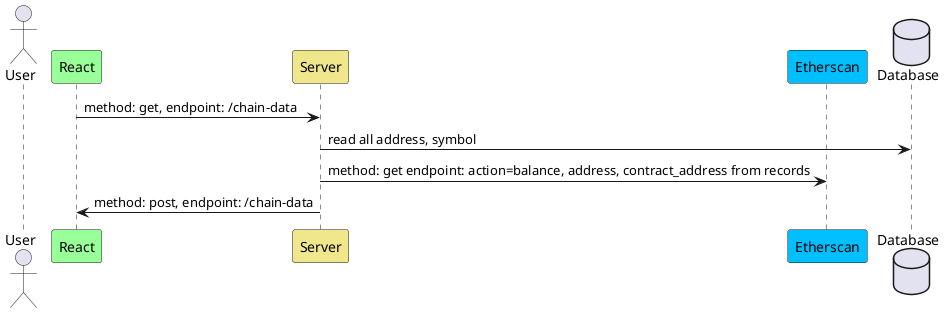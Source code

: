 @startuml start
actor       User
participant React #99FF99
participant Server #F0E68C
participant Etherscan #00BFFF
database    Database    as DB

React -> Server : method: get, endpoint: /chain-data
Server -> DB: read all address, symbol
Server -> Etherscan : method: get endpoint: action=balance, address, contract_address from records
Server -> React : method: post, endpoint: /chain-data
@enduml

@startuml onClick
actor       User
participant React #99FF99
participant Server #F0E68C
participant Etherscan #00BFFF
database    Database    as DB

React -> Server : event: onClick, method: post, endpoint /chain-record, data: {address, symbol}
Server -> Server: check if ethereum native token or smart contract
Server -> Etherscan : method: get, endpoint: /action=balance, address, contract_address
Etherscan -> Server : method: post, endpoint: / , data: {address, contract_address, balance}
Server -> DB : write address, symbol to database
Server -> React : method: post, endpoint: /chain-record, data: {account, symbol, balance}
@enduml

@startuml onSetInterval
actor       User
participant React #99FF99
participant Server #F0E68C
participant Etherscan #00BFFF
database    Database    as DB

React -> Server : event: onSetInterval, method: get, endpoint /update
Server -> DB : read all address, symbol
Server -> Etherscan : method: get, endpoint: /action=balance, address, contract_address
Etherscan -> Server : method: post, endpoint: / , data: {address, contract_address, balance}
Server -> React : method: patch, data: {balance}
@enduml